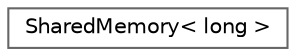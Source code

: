 digraph "Graphical Class Hierarchy"
{
 // LATEX_PDF_SIZE
  bgcolor="transparent";
  edge [fontname=Helvetica,fontsize=10,labelfontname=Helvetica,labelfontsize=10];
  node [fontname=Helvetica,fontsize=10,shape=box,height=0.2,width=0.4];
  rankdir="LR";
  Node0 [id="Node000000",label="SharedMemory\< long \>",height=0.2,width=0.4,color="grey40", fillcolor="white", style="filled",URL="$struct_shared_memory_3_01long_01_4.html",tooltip=" "];
}
